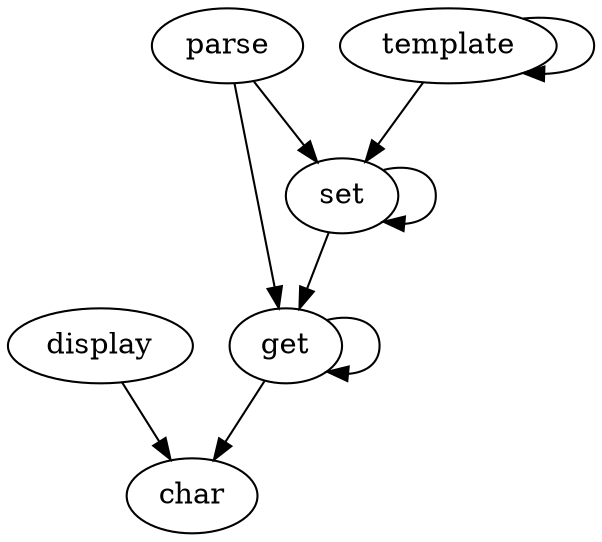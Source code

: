/* Created by mdot for Matlab */
digraph m2html {
  display -> char;
  get -> char;
  get -> get;
  parse -> get;
  parse -> set;
  set -> get;
  set -> set;
  template -> set;
  template -> template;

  char [URL="char.html"];
  display [URL="display.html"];
  get [URL="get.html"];
  parse [URL="parse.html"];
  set [URL="set.html"];
  template [URL="template.html"];
}